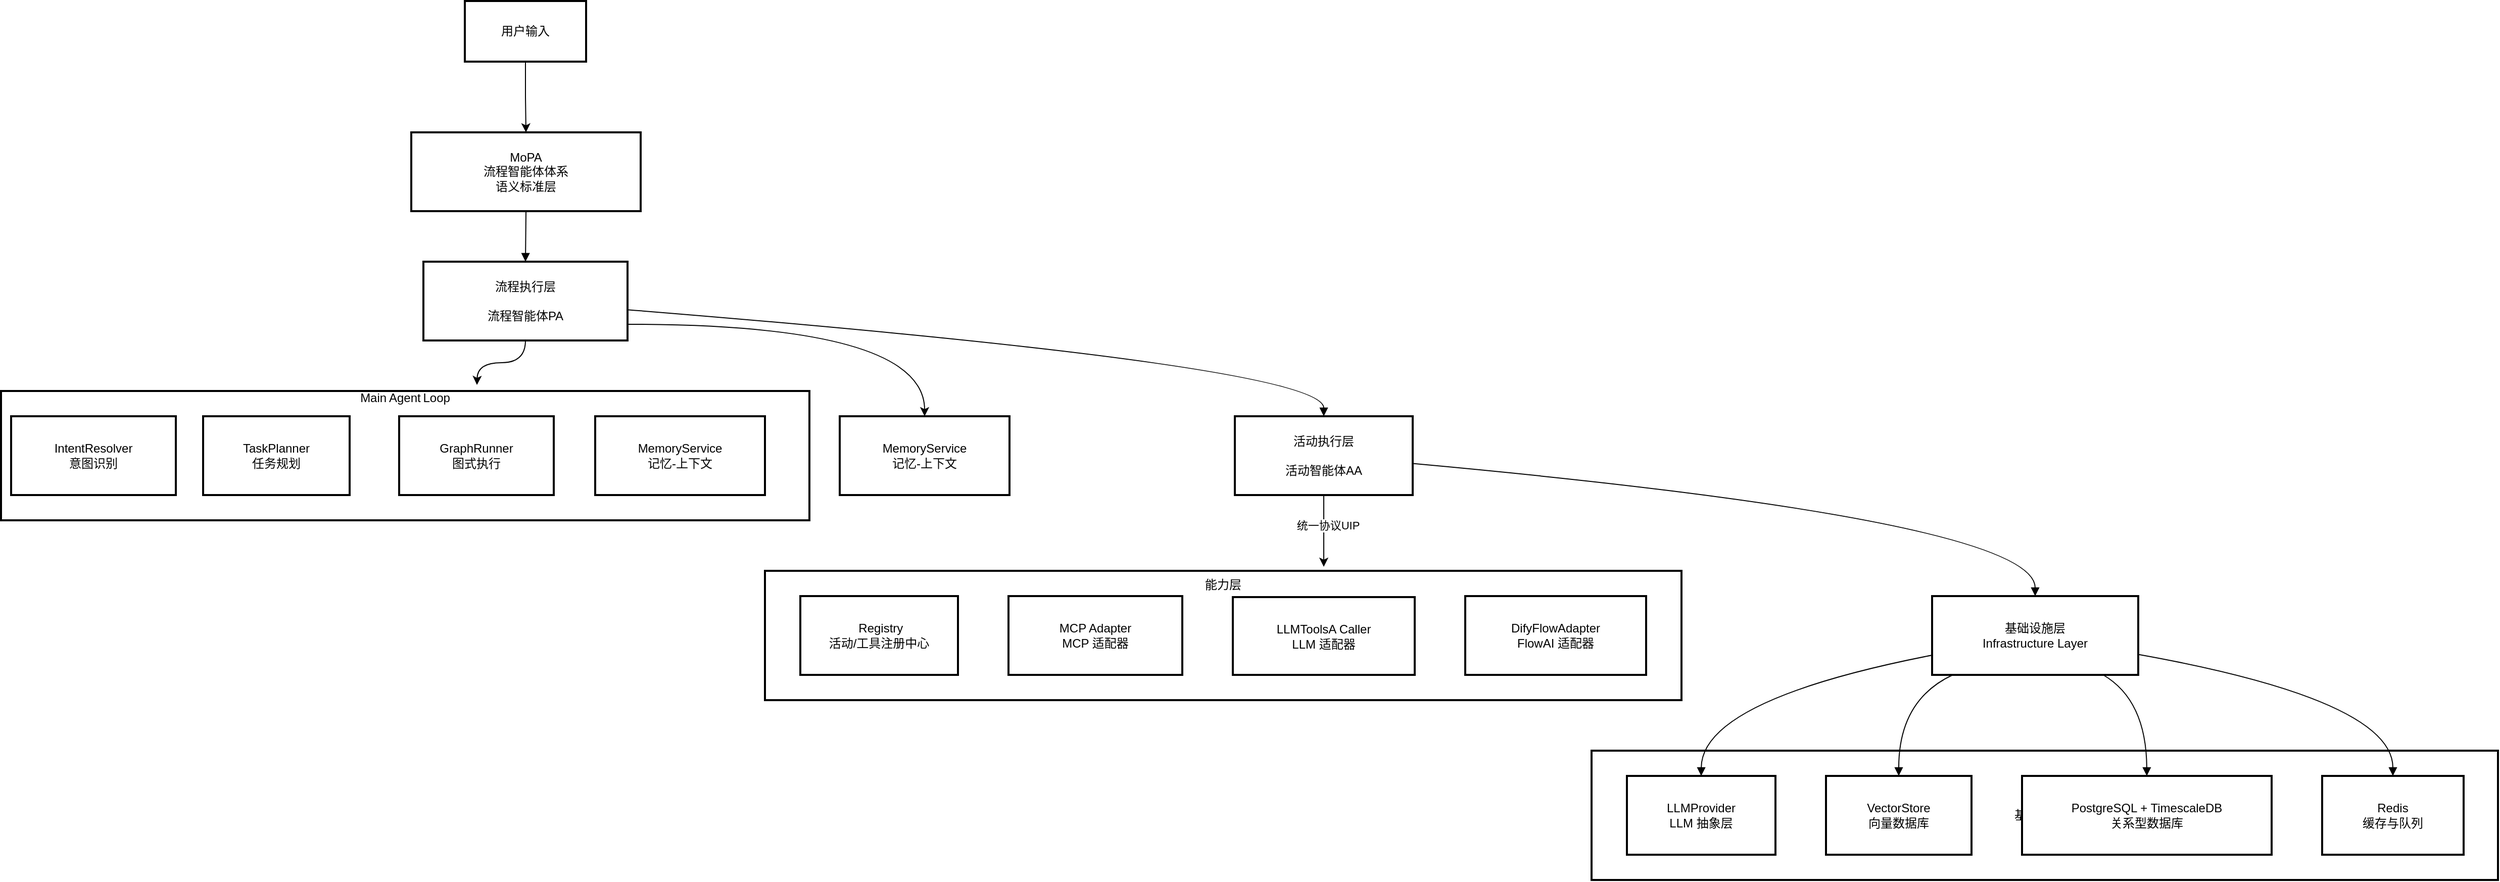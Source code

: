 <mxfile version="28.2.8">
  <diagram name="第 1 页" id="h3hgbBWcbdByqlCBYL9z">
    <mxGraphModel dx="1018" dy="1740" grid="1" gridSize="10" guides="1" tooltips="1" connect="1" arrows="1" fold="1" page="1" pageScale="1" pageWidth="827" pageHeight="1169" math="0" shadow="0">
      <root>
        <mxCell id="0" />
        <mxCell id="1" parent="0" />
        <mxCell id="MmYG3WmRwx6jvEeJFVrk-1" value="基础设施层" style="whiteSpace=wrap;strokeWidth=2;" parent="1" vertex="1">
          <mxGeometry x="1594" y="632" width="897" height="128" as="geometry" />
        </mxCell>
        <mxCell id="MmYG3WmRwx6jvEeJFVrk-2" value="能力层&#xa;&#xa;&#xa;&#xa;&#xa;&#xa;&#xa;" style="whiteSpace=wrap;strokeWidth=2;" parent="1" vertex="1">
          <mxGeometry x="776" y="454" width="907" height="128" as="geometry" />
        </mxCell>
        <mxCell id="MmYG3WmRwx6jvEeJFVrk-3" value="Main Agent Loop&#xa;&#xa;&#xa;&#xa;&#xa;&#xa;&#xa;&#xa;" style="whiteSpace=wrap;strokeWidth=2;" parent="1" vertex="1">
          <mxGeometry x="20" y="276" width="800" height="128" as="geometry" />
        </mxCell>
        <mxCell id="MmYG3WmRwx6jvEeJFVrk-4" value="MoPA&#xa;流程智能体体系&#xa;语义标准层" style="whiteSpace=wrap;strokeWidth=2;" parent="1" vertex="1">
          <mxGeometry x="426" y="20" width="227" height="78" as="geometry" />
        </mxCell>
        <mxCell id="MmYG3WmRwx6jvEeJFVrk-38" value="" style="edgeStyle=orthogonalEdgeStyle;rounded=0;orthogonalLoop=1;jettySize=auto;html=1;curved=1;" parent="1" source="MmYG3WmRwx6jvEeJFVrk-5" edge="1">
          <mxGeometry relative="1" as="geometry">
            <mxPoint x="491" y="270" as="targetPoint" />
          </mxGeometry>
        </mxCell>
        <mxCell id="MmYG3WmRwx6jvEeJFVrk-39" style="edgeStyle=orthogonalEdgeStyle;rounded=0;orthogonalLoop=1;jettySize=auto;html=1;entryX=0.5;entryY=0;entryDx=0;entryDy=0;curved=1;" parent="1" source="MmYG3WmRwx6jvEeJFVrk-5" target="MmYG3WmRwx6jvEeJFVrk-35" edge="1">
          <mxGeometry relative="1" as="geometry">
            <Array as="points">
              <mxPoint x="934" y="210" />
            </Array>
          </mxGeometry>
        </mxCell>
        <mxCell id="MmYG3WmRwx6jvEeJFVrk-5" value="流程执行层&#xa;&#xa;流程智能体PA" style="whiteSpace=wrap;strokeWidth=2;" parent="1" vertex="1">
          <mxGeometry x="438" y="148" width="202" height="78" as="geometry" />
        </mxCell>
        <mxCell id="MmYG3WmRwx6jvEeJFVrk-40" value="" style="edgeStyle=orthogonalEdgeStyle;rounded=0;orthogonalLoop=1;jettySize=auto;html=1;" parent="1" source="MmYG3WmRwx6jvEeJFVrk-6" edge="1">
          <mxGeometry relative="1" as="geometry">
            <mxPoint x="1329" y="450" as="targetPoint" />
          </mxGeometry>
        </mxCell>
        <mxCell id="MmYG3WmRwx6jvEeJFVrk-41" value="统一协议UIP" style="edgeLabel;html=1;align=center;verticalAlign=middle;resizable=0;points=[];" parent="MmYG3WmRwx6jvEeJFVrk-40" vertex="1" connectable="0">
          <mxGeometry x="-0.155" y="4" relative="1" as="geometry">
            <mxPoint as="offset" />
          </mxGeometry>
        </mxCell>
        <mxCell id="MmYG3WmRwx6jvEeJFVrk-6" value="活动执行层&#xa;&#xa;活动智能体AA" style="whiteSpace=wrap;strokeWidth=2;" parent="1" vertex="1">
          <mxGeometry x="1241" y="301" width="176" height="78" as="geometry" />
        </mxCell>
        <mxCell id="MmYG3WmRwx6jvEeJFVrk-7" value="基础设施层&#xa;Infrastructure Layer" style="whiteSpace=wrap;strokeWidth=2;" parent="1" vertex="1">
          <mxGeometry x="1931" y="479" width="204" height="78" as="geometry" />
        </mxCell>
        <mxCell id="MmYG3WmRwx6jvEeJFVrk-8" value="IntentResolver&#xa;意图识别" style="whiteSpace=wrap;strokeWidth=2;" parent="1" vertex="1">
          <mxGeometry x="30" y="301" width="163" height="78" as="geometry" />
        </mxCell>
        <mxCell id="MmYG3WmRwx6jvEeJFVrk-9" value="TaskPlanner&#xa;任务规划" style="whiteSpace=wrap;strokeWidth=2;" parent="1" vertex="1">
          <mxGeometry x="220" y="301" width="145" height="78" as="geometry" />
        </mxCell>
        <mxCell id="MmYG3WmRwx6jvEeJFVrk-10" value="GraphRunner&#xa;图式执行" style="whiteSpace=wrap;strokeWidth=2;" parent="1" vertex="1">
          <mxGeometry x="414" y="301" width="153" height="78" as="geometry" />
        </mxCell>
        <mxCell id="MmYG3WmRwx6jvEeJFVrk-11" value="MemoryService&#xa;记忆-上下文" style="whiteSpace=wrap;strokeWidth=2;" parent="1" vertex="1">
          <mxGeometry x="608" y="301" width="168" height="78" as="geometry" />
        </mxCell>
        <mxCell id="MmYG3WmRwx6jvEeJFVrk-12" value=" Registry&#xa;活动/工具注册中心" style="whiteSpace=wrap;strokeWidth=2;" parent="1" vertex="1">
          <mxGeometry x="811" y="479" width="156" height="78" as="geometry" />
        </mxCell>
        <mxCell id="MmYG3WmRwx6jvEeJFVrk-13" value="MCP Adapter&#xa;MCP 适配器" style="whiteSpace=wrap;strokeWidth=2;" parent="1" vertex="1">
          <mxGeometry x="1017" y="479" width="172" height="78" as="geometry" />
        </mxCell>
        <mxCell id="MmYG3WmRwx6jvEeJFVrk-14" value="LLMToolsA Caller&#xa;LLM 适配器" style="whiteSpace=wrap;strokeWidth=2;" parent="1" vertex="1">
          <mxGeometry x="1239" y="480" width="180" height="77" as="geometry" />
        </mxCell>
        <mxCell id="MmYG3WmRwx6jvEeJFVrk-15" value="DifyFlowAdapter&#xa;FlowAI 适配器" style="whiteSpace=wrap;strokeWidth=2;" parent="1" vertex="1">
          <mxGeometry x="1469" y="479" width="179" height="78" as="geometry" />
        </mxCell>
        <mxCell id="MmYG3WmRwx6jvEeJFVrk-16" value="LLMProvider&#xa;LLM 抽象层" style="whiteSpace=wrap;strokeWidth=2;" parent="1" vertex="1">
          <mxGeometry x="1629" y="657" width="147" height="78" as="geometry" />
        </mxCell>
        <mxCell id="MmYG3WmRwx6jvEeJFVrk-17" value="VectorStore&#xa;向量数据库" style="whiteSpace=wrap;strokeWidth=2;" parent="1" vertex="1">
          <mxGeometry x="1826" y="657" width="144" height="78" as="geometry" />
        </mxCell>
        <mxCell id="MmYG3WmRwx6jvEeJFVrk-18" value="PostgreSQL + TimescaleDB&#xa;关系型数据库" style="whiteSpace=wrap;strokeWidth=2;" parent="1" vertex="1">
          <mxGeometry x="2020" y="657" width="247" height="78" as="geometry" />
        </mxCell>
        <mxCell id="MmYG3WmRwx6jvEeJFVrk-19" value="Redis&#xa;缓存与队列" style="whiteSpace=wrap;strokeWidth=2;" parent="1" vertex="1">
          <mxGeometry x="2317" y="657" width="140" height="78" as="geometry" />
        </mxCell>
        <mxCell id="MmYG3WmRwx6jvEeJFVrk-20" value="" style="curved=1;startArrow=none;endArrow=block;exitX=0.5;exitY=1;entryX=0.5;entryY=0;rounded=0;" parent="1" source="MmYG3WmRwx6jvEeJFVrk-4" target="MmYG3WmRwx6jvEeJFVrk-5" edge="1">
          <mxGeometry relative="1" as="geometry">
            <Array as="points" />
          </mxGeometry>
        </mxCell>
        <mxCell id="MmYG3WmRwx6jvEeJFVrk-21" value="" style="curved=1;startArrow=none;endArrow=block;exitX=1;exitY=0.61;entryX=0.5;entryY=0;rounded=0;" parent="1" source="MmYG3WmRwx6jvEeJFVrk-5" target="MmYG3WmRwx6jvEeJFVrk-6" edge="1">
          <mxGeometry relative="1" as="geometry">
            <Array as="points">
              <mxPoint x="1329" y="251" />
            </Array>
          </mxGeometry>
        </mxCell>
        <mxCell id="MmYG3WmRwx6jvEeJFVrk-22" value="" style="curved=1;startArrow=none;endArrow=block;exitX=1;exitY=0.6;entryX=0.5;entryY=0;rounded=0;" parent="1" source="MmYG3WmRwx6jvEeJFVrk-6" target="MmYG3WmRwx6jvEeJFVrk-7" edge="1">
          <mxGeometry relative="1" as="geometry">
            <Array as="points">
              <mxPoint x="2033" y="404" />
            </Array>
          </mxGeometry>
        </mxCell>
        <mxCell id="MmYG3WmRwx6jvEeJFVrk-31" value="" style="curved=1;startArrow=none;endArrow=block;exitX=0;exitY=0.75;entryX=0.5;entryY=0;rounded=0;" parent="1" source="MmYG3WmRwx6jvEeJFVrk-7" target="MmYG3WmRwx6jvEeJFVrk-16" edge="1">
          <mxGeometry relative="1" as="geometry">
            <Array as="points">
              <mxPoint x="1703" y="582" />
            </Array>
          </mxGeometry>
        </mxCell>
        <mxCell id="MmYG3WmRwx6jvEeJFVrk-32" value="" style="curved=1;startArrow=none;endArrow=block;exitX=0.1;exitY=1;entryX=0.5;entryY=0;rounded=0;" parent="1" source="MmYG3WmRwx6jvEeJFVrk-7" target="MmYG3WmRwx6jvEeJFVrk-17" edge="1">
          <mxGeometry relative="1" as="geometry">
            <Array as="points">
              <mxPoint x="1898" y="582" />
            </Array>
          </mxGeometry>
        </mxCell>
        <mxCell id="MmYG3WmRwx6jvEeJFVrk-33" value="" style="curved=1;startArrow=none;endArrow=block;exitX=0.83;exitY=1;entryX=0.5;entryY=0;rounded=0;" parent="1" source="MmYG3WmRwx6jvEeJFVrk-7" target="MmYG3WmRwx6jvEeJFVrk-18" edge="1">
          <mxGeometry relative="1" as="geometry">
            <Array as="points">
              <mxPoint x="2143" y="582" />
            </Array>
          </mxGeometry>
        </mxCell>
        <mxCell id="MmYG3WmRwx6jvEeJFVrk-34" value="" style="curved=1;startArrow=none;endArrow=block;exitX=1;exitY=0.74;entryX=0.5;entryY=0;rounded=0;" parent="1" source="MmYG3WmRwx6jvEeJFVrk-7" target="MmYG3WmRwx6jvEeJFVrk-19" edge="1">
          <mxGeometry relative="1" as="geometry">
            <Array as="points">
              <mxPoint x="2387" y="582" />
            </Array>
          </mxGeometry>
        </mxCell>
        <mxCell id="MmYG3WmRwx6jvEeJFVrk-35" value="MemoryService&#xa;记忆-上下文" style="whiteSpace=wrap;strokeWidth=2;" parent="1" vertex="1">
          <mxGeometry x="850" y="301" width="168" height="78" as="geometry" />
        </mxCell>
        <mxCell id="rJYqVZ6IbGp5FcTkxFIN-3" value="" style="edgeStyle=orthogonalEdgeStyle;rounded=0;orthogonalLoop=1;jettySize=auto;html=1;" edge="1" parent="1" source="rJYqVZ6IbGp5FcTkxFIN-1" target="MmYG3WmRwx6jvEeJFVrk-4">
          <mxGeometry relative="1" as="geometry" />
        </mxCell>
        <mxCell id="rJYqVZ6IbGp5FcTkxFIN-1" value="用户输入" style="whiteSpace=wrap;html=1;strokeWidth=2;" vertex="1" parent="1">
          <mxGeometry x="479" y="-110" width="120" height="60" as="geometry" />
        </mxCell>
      </root>
    </mxGraphModel>
  </diagram>
</mxfile>
